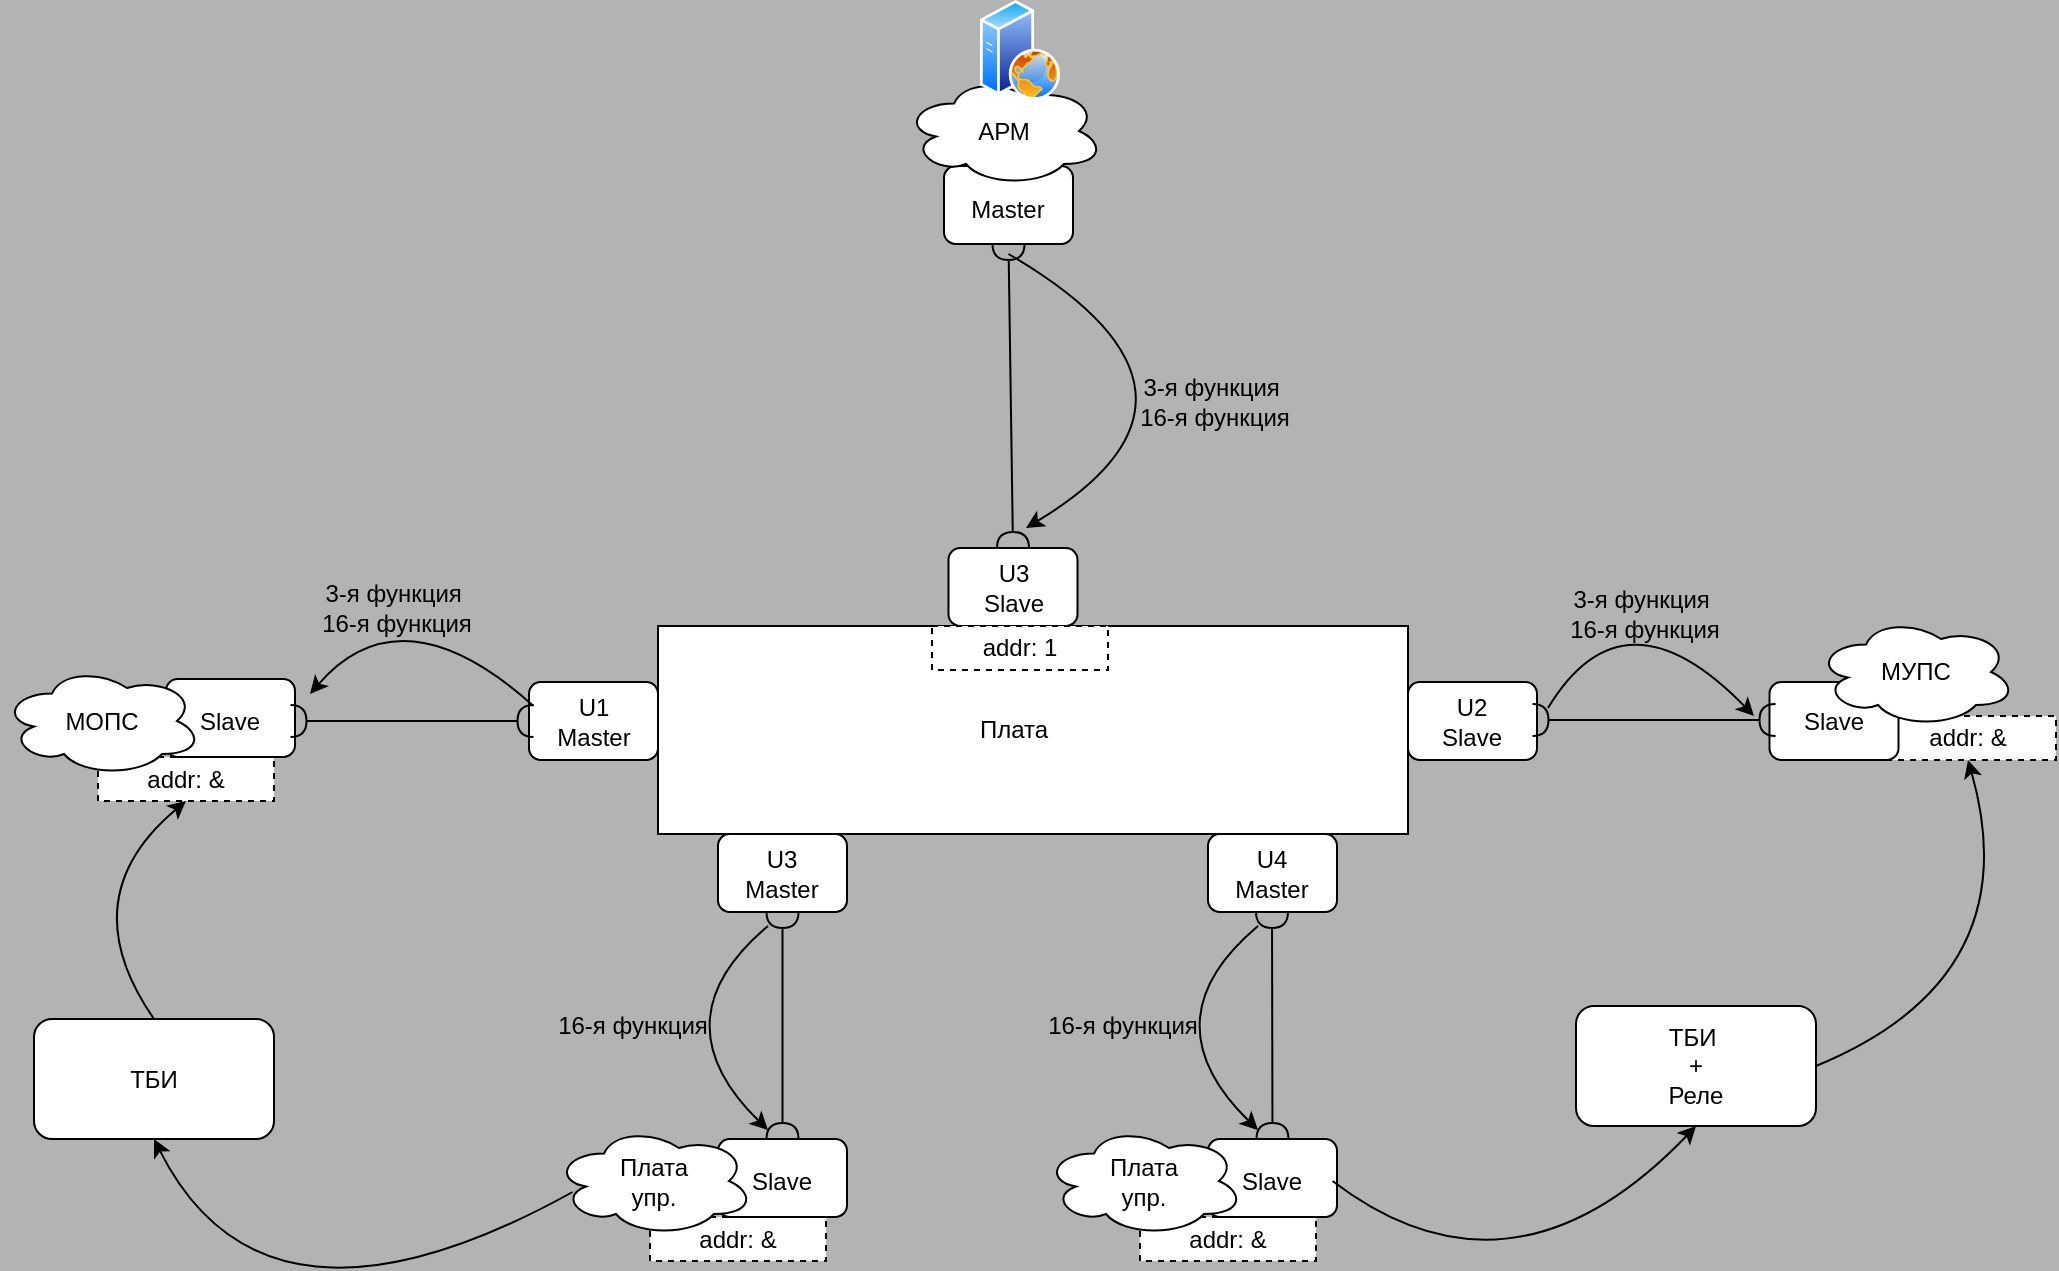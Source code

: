 <mxfile version="24.4.0" type="device">
  <diagram name="Page-1" id="5d7acffa-a066-3a61-03fe-96351882024d">
    <mxGraphModel dx="2504" dy="767" grid="0" gridSize="10" guides="1" tooltips="1" connect="1" arrows="1" fold="1" page="0" pageScale="1" pageWidth="1100" pageHeight="850" background="#B3B3B3" math="0" shadow="0">
      <root>
        <mxCell id="0" />
        <mxCell id="1" parent="0" />
        <mxCell id="RqJKez_DWz7oM9gKlU9L-29" value="addr: &amp;amp;" style="fontStyle=0;dashed=1;html=1;whiteSpace=wrap;" vertex="1" parent="1">
          <mxGeometry x="-1034" y="455.5" width="88" height="22" as="geometry" />
        </mxCell>
        <mxCell id="RqJKez_DWz7oM9gKlU9L-26" value="" style="rounded=1;whiteSpace=wrap;html=1;" vertex="1" parent="1">
          <mxGeometry x="-1000" y="416.5" width="64.5" height="39" as="geometry" />
        </mxCell>
        <mxCell id="RqJKez_DWz7oM9gKlU9L-27" value="Slave" style="text;html=1;align=center;verticalAlign=middle;whiteSpace=wrap;rounded=0;" vertex="1" parent="1">
          <mxGeometry x="-997.75" y="422.5" width="60" height="30" as="geometry" />
        </mxCell>
        <mxCell id="RqJKez_DWz7oM9gKlU9L-14" value="" style="rounded=0;whiteSpace=wrap;html=1;" vertex="1" parent="1">
          <mxGeometry x="-754" y="390" width="375" height="104" as="geometry" />
        </mxCell>
        <mxCell id="RqJKez_DWz7oM9gKlU9L-10" value="" style="rounded=1;whiteSpace=wrap;html=1;" vertex="1" parent="1">
          <mxGeometry x="-611" y="160" width="64.5" height="39" as="geometry" />
        </mxCell>
        <mxCell id="RqJKez_DWz7oM9gKlU9L-2" value="АРМ" style="ellipse;shape=cloud;whiteSpace=wrap;html=1;align=center;" vertex="1" parent="1">
          <mxGeometry x="-631" y="115" width="100" height="55" as="geometry" />
        </mxCell>
        <mxCell id="RqJKez_DWz7oM9gKlU9L-3" value="" style="image;aspect=fixed;perimeter=ellipsePerimeter;html=1;align=center;shadow=0;dashed=0;spacingTop=3;image=img/lib/active_directory/web_server.svg;" vertex="1" parent="1">
          <mxGeometry x="-593" y="77" width="40" height="50" as="geometry" />
        </mxCell>
        <mxCell id="RqJKez_DWz7oM9gKlU9L-4" value="Плата" style="text;html=1;align=center;verticalAlign=middle;whiteSpace=wrap;rounded=0;" vertex="1" parent="1">
          <mxGeometry x="-606.5" y="427" width="60" height="30" as="geometry" />
        </mxCell>
        <mxCell id="RqJKez_DWz7oM9gKlU9L-5" value="" style="rounded=1;whiteSpace=wrap;html=1;" vertex="1" parent="1">
          <mxGeometry x="-608.75" y="351" width="64.5" height="39" as="geometry" />
        </mxCell>
        <mxCell id="RqJKez_DWz7oM9gKlU9L-6" value="U3&lt;div&gt;Slave&lt;/div&gt;" style="text;html=1;align=center;verticalAlign=middle;whiteSpace=wrap;rounded=0;" vertex="1" parent="1">
          <mxGeometry x="-606.5" y="355.5" width="60" height="30" as="geometry" />
        </mxCell>
        <mxCell id="RqJKez_DWz7oM9gKlU9L-7" value="" style="endArrow=halfCircle;html=1;rounded=0;entryX=0.5;entryY=0;entryDx=0;entryDy=0;strokeColor=#000000;exitX=0.5;exitY=1;exitDx=0;exitDy=0;startArrow=halfCircle;startFill=0;endFill=0;" edge="1" parent="1" source="RqJKez_DWz7oM9gKlU9L-10" target="RqJKez_DWz7oM9gKlU9L-5">
          <mxGeometry width="50" height="50" relative="1" as="geometry">
            <mxPoint x="-577" y="198" as="sourcePoint" />
            <mxPoint x="-602" y="336" as="targetPoint" />
          </mxGeometry>
        </mxCell>
        <mxCell id="RqJKez_DWz7oM9gKlU9L-8" value="Master&lt;div&gt;&lt;br&gt;&lt;/div&gt;" style="text;html=1;align=center;verticalAlign=middle;whiteSpace=wrap;rounded=0;" vertex="1" parent="1">
          <mxGeometry x="-608.75" y="174" width="60" height="30" as="geometry" />
        </mxCell>
        <mxCell id="RqJKez_DWz7oM9gKlU9L-11" value="3-я функция&amp;nbsp;&lt;div&gt;16-я функция&lt;/div&gt;" style="text;html=1;align=center;verticalAlign=middle;whiteSpace=wrap;rounded=0;fontColor=#000000;" vertex="1" parent="1">
          <mxGeometry x="-523" y="263" width="95" height="30" as="geometry" />
        </mxCell>
        <mxCell id="RqJKez_DWz7oM9gKlU9L-13" value="addr: 1" style="fontStyle=0;dashed=1;html=1;whiteSpace=wrap;" vertex="1" parent="1">
          <mxGeometry x="-617" y="390" width="88" height="22" as="geometry" />
        </mxCell>
        <mxCell id="RqJKez_DWz7oM9gKlU9L-17" value="" style="rounded=1;whiteSpace=wrap;html=1;" vertex="1" parent="1">
          <mxGeometry x="-818.5" y="418" width="64.5" height="39" as="geometry" />
        </mxCell>
        <mxCell id="RqJKez_DWz7oM9gKlU9L-18" value="U1&lt;div&gt;Master&lt;/div&gt;" style="text;html=1;align=center;verticalAlign=middle;whiteSpace=wrap;rounded=0;" vertex="1" parent="1">
          <mxGeometry x="-816.25" y="422.5" width="60" height="30" as="geometry" />
        </mxCell>
        <mxCell id="RqJKez_DWz7oM9gKlU9L-19" value="" style="rounded=1;whiteSpace=wrap;html=1;" vertex="1" parent="1">
          <mxGeometry x="-379" y="418" width="64.5" height="39" as="geometry" />
        </mxCell>
        <mxCell id="RqJKez_DWz7oM9gKlU9L-20" value="U2&lt;div&gt;Slave&lt;/div&gt;" style="text;html=1;align=center;verticalAlign=middle;whiteSpace=wrap;rounded=0;" vertex="1" parent="1">
          <mxGeometry x="-376.75" y="422.5" width="60" height="30" as="geometry" />
        </mxCell>
        <mxCell id="RqJKez_DWz7oM9gKlU9L-21" value="" style="rounded=1;whiteSpace=wrap;html=1;" vertex="1" parent="1">
          <mxGeometry x="-724" y="494" width="64.5" height="39" as="geometry" />
        </mxCell>
        <mxCell id="RqJKez_DWz7oM9gKlU9L-22" value="U3&lt;div&gt;Master&lt;/div&gt;" style="text;html=1;align=center;verticalAlign=middle;whiteSpace=wrap;rounded=0;" vertex="1" parent="1">
          <mxGeometry x="-721.75" y="499" width="60" height="29.5" as="geometry" />
        </mxCell>
        <mxCell id="RqJKez_DWz7oM9gKlU9L-23" value="" style="rounded=1;whiteSpace=wrap;html=1;" vertex="1" parent="1">
          <mxGeometry x="-479" y="494" width="64.5" height="39" as="geometry" />
        </mxCell>
        <mxCell id="RqJKez_DWz7oM9gKlU9L-24" value="U4&lt;div&gt;Master&lt;/div&gt;" style="text;html=1;align=center;verticalAlign=middle;whiteSpace=wrap;rounded=0;" vertex="1" parent="1">
          <mxGeometry x="-476.75" y="498.5" width="60" height="30" as="geometry" />
        </mxCell>
        <mxCell id="RqJKez_DWz7oM9gKlU9L-25" value="МОПС" style="ellipse;shape=cloud;whiteSpace=wrap;html=1;align=center;" vertex="1" parent="1">
          <mxGeometry x="-1082" y="410" width="100" height="55" as="geometry" />
        </mxCell>
        <mxCell id="RqJKez_DWz7oM9gKlU9L-28" value="" style="endArrow=halfCircle;html=1;rounded=0;entryX=0;entryY=0.5;entryDx=0;entryDy=0;strokeColor=#000000;exitX=1;exitY=0.5;exitDx=0;exitDy=0;startArrow=halfCircle;startFill=0;endFill=0;" edge="1" parent="1" source="RqJKez_DWz7oM9gKlU9L-27" target="RqJKez_DWz7oM9gKlU9L-18">
          <mxGeometry width="50" height="50" relative="1" as="geometry">
            <mxPoint x="-862" y="221" as="sourcePoint" />
            <mxPoint x="-859" y="373" as="targetPoint" />
          </mxGeometry>
        </mxCell>
        <mxCell id="RqJKez_DWz7oM9gKlU9L-32" value="3-я функция&amp;nbsp;&lt;div&gt;16-я функция&lt;/div&gt;" style="text;html=1;align=center;verticalAlign=middle;whiteSpace=wrap;rounded=0;fontColor=#000000;" vertex="1" parent="1">
          <mxGeometry x="-932" y="366" width="95" height="30" as="geometry" />
        </mxCell>
        <mxCell id="RqJKez_DWz7oM9gKlU9L-35" value="" style="curved=1;endArrow=classic;html=1;rounded=0;exitX=0;exitY=0.25;exitDx=0;exitDy=0;strokeColor=#000000;" edge="1" parent="1" source="RqJKez_DWz7oM9gKlU9L-18">
          <mxGeometry width="50" height="50" relative="1" as="geometry">
            <mxPoint x="-946" y="324" as="sourcePoint" />
            <mxPoint x="-928" y="424" as="targetPoint" />
            <Array as="points">
              <mxPoint x="-882" y="371" />
            </Array>
          </mxGeometry>
        </mxCell>
        <mxCell id="RqJKez_DWz7oM9gKlU9L-39" value="" style="curved=1;endArrow=classic;html=1;rounded=0;exitX=0.5;exitY=1;exitDx=0;exitDy=0;strokeColor=#000000;" edge="1" parent="1" source="RqJKez_DWz7oM9gKlU9L-8">
          <mxGeometry width="50" height="50" relative="1" as="geometry">
            <mxPoint x="-393" y="333" as="sourcePoint" />
            <mxPoint x="-570" y="341" as="targetPoint" />
            <Array as="points">
              <mxPoint x="-459" y="274" />
            </Array>
          </mxGeometry>
        </mxCell>
        <mxCell id="RqJKez_DWz7oM9gKlU9L-40" value="addr: &amp;amp;" style="fontStyle=0;dashed=1;html=1;whiteSpace=wrap;" vertex="1" parent="1">
          <mxGeometry x="-143" y="435" width="88" height="22" as="geometry" />
        </mxCell>
        <mxCell id="RqJKez_DWz7oM9gKlU9L-41" value="" style="rounded=1;whiteSpace=wrap;html=1;" vertex="1" parent="1">
          <mxGeometry x="-198.25" y="418" width="64.5" height="39" as="geometry" />
        </mxCell>
        <mxCell id="RqJKez_DWz7oM9gKlU9L-42" value="Slave" style="text;html=1;align=center;verticalAlign=middle;whiteSpace=wrap;rounded=0;" vertex="1" parent="1">
          <mxGeometry x="-196" y="422.5" width="60" height="30" as="geometry" />
        </mxCell>
        <mxCell id="RqJKez_DWz7oM9gKlU9L-45" value="МУПС" style="ellipse;shape=cloud;whiteSpace=wrap;html=1;align=center;" vertex="1" parent="1">
          <mxGeometry x="-175" y="385.5" width="100" height="55" as="geometry" />
        </mxCell>
        <mxCell id="RqJKez_DWz7oM9gKlU9L-46" value="" style="endArrow=halfCircle;html=1;rounded=0;entryX=0;entryY=0.5;entryDx=0;entryDy=0;strokeColor=#000000;exitX=1;exitY=0.5;exitDx=0;exitDy=0;startArrow=halfCircle;startFill=0;endFill=0;" edge="1" parent="1">
          <mxGeometry width="50" height="50" relative="1" as="geometry">
            <mxPoint x="-316.75" y="437.05" as="sourcePoint" />
            <mxPoint x="-195.25" y="437.05" as="targetPoint" />
          </mxGeometry>
        </mxCell>
        <mxCell id="RqJKez_DWz7oM9gKlU9L-47" value="3-я функция&amp;nbsp;&lt;div&gt;16-я функция&lt;/div&gt;" style="text;html=1;align=center;verticalAlign=middle;whiteSpace=wrap;rounded=0;fontColor=#000000;" vertex="1" parent="1">
          <mxGeometry x="-308" y="369" width="95" height="30" as="geometry" />
        </mxCell>
        <mxCell id="RqJKez_DWz7oM9gKlU9L-48" value="" style="curved=1;endArrow=classic;html=1;rounded=0;strokeColor=#000000;" edge="1" parent="1">
          <mxGeometry width="50" height="50" relative="1" as="geometry">
            <mxPoint x="-309" y="431" as="sourcePoint" />
            <mxPoint x="-206" y="435" as="targetPoint" />
            <Array as="points">
              <mxPoint x="-271" y="368" />
            </Array>
          </mxGeometry>
        </mxCell>
        <mxCell id="RqJKez_DWz7oM9gKlU9L-49" value="addr: &amp;amp;" style="fontStyle=0;dashed=1;html=1;whiteSpace=wrap;" vertex="1" parent="1">
          <mxGeometry x="-758" y="685.5" width="88" height="22" as="geometry" />
        </mxCell>
        <mxCell id="RqJKez_DWz7oM9gKlU9L-50" value="" style="rounded=1;whiteSpace=wrap;html=1;" vertex="1" parent="1">
          <mxGeometry x="-724" y="646.5" width="64.5" height="39" as="geometry" />
        </mxCell>
        <mxCell id="RqJKez_DWz7oM9gKlU9L-51" value="Slave" style="text;html=1;align=center;verticalAlign=middle;whiteSpace=wrap;rounded=0;" vertex="1" parent="1">
          <mxGeometry x="-721.75" y="652.5" width="60" height="30" as="geometry" />
        </mxCell>
        <mxCell id="RqJKez_DWz7oM9gKlU9L-52" value="Плата&lt;div&gt;упр.&lt;/div&gt;" style="ellipse;shape=cloud;whiteSpace=wrap;html=1;align=center;" vertex="1" parent="1">
          <mxGeometry x="-806" y="640" width="100" height="55" as="geometry" />
        </mxCell>
        <mxCell id="RqJKez_DWz7oM9gKlU9L-53" value="" style="endArrow=halfCircle;html=1;rounded=0;entryX=0.5;entryY=0;entryDx=0;entryDy=0;strokeColor=#000000;exitX=0.5;exitY=1;exitDx=0;exitDy=0;startArrow=halfCircle;startFill=0;endFill=0;" edge="1" parent="1" source="RqJKez_DWz7oM9gKlU9L-21" target="RqJKez_DWz7oM9gKlU9L-50">
          <mxGeometry width="50" height="50" relative="1" as="geometry">
            <mxPoint x="-905" y="592" as="sourcePoint" />
            <mxPoint x="-783" y="592" as="targetPoint" />
          </mxGeometry>
        </mxCell>
        <mxCell id="RqJKez_DWz7oM9gKlU9L-54" value="&lt;div&gt;16-я функция&lt;/div&gt;" style="text;html=1;align=center;verticalAlign=middle;whiteSpace=wrap;rounded=0;fontColor=#000000;" vertex="1" parent="1">
          <mxGeometry x="-814" y="575" width="95" height="30" as="geometry" />
        </mxCell>
        <mxCell id="RqJKez_DWz7oM9gKlU9L-55" value="" style="curved=1;endArrow=classic;html=1;rounded=0;strokeColor=#000000;" edge="1" parent="1">
          <mxGeometry width="50" height="50" relative="1" as="geometry">
            <mxPoint x="-699" y="540" as="sourcePoint" />
            <mxPoint x="-699" y="642" as="targetPoint" />
            <Array as="points">
              <mxPoint x="-755" y="587" />
            </Array>
          </mxGeometry>
        </mxCell>
        <mxCell id="RqJKez_DWz7oM9gKlU9L-56" value="addr: &amp;amp;" style="fontStyle=0;dashed=1;html=1;whiteSpace=wrap;" vertex="1" parent="1">
          <mxGeometry x="-513" y="685.5" width="88" height="22" as="geometry" />
        </mxCell>
        <mxCell id="RqJKez_DWz7oM9gKlU9L-57" value="" style="rounded=1;whiteSpace=wrap;html=1;" vertex="1" parent="1">
          <mxGeometry x="-479" y="646.5" width="64.5" height="39" as="geometry" />
        </mxCell>
        <mxCell id="RqJKez_DWz7oM9gKlU9L-58" value="Slave" style="text;html=1;align=center;verticalAlign=middle;whiteSpace=wrap;rounded=0;" vertex="1" parent="1">
          <mxGeometry x="-476.75" y="652.5" width="60" height="30" as="geometry" />
        </mxCell>
        <mxCell id="RqJKez_DWz7oM9gKlU9L-59" value="Плата&lt;div&gt;упр.&lt;/div&gt;" style="ellipse;shape=cloud;whiteSpace=wrap;html=1;align=center;" vertex="1" parent="1">
          <mxGeometry x="-561" y="640" width="100" height="55" as="geometry" />
        </mxCell>
        <mxCell id="RqJKez_DWz7oM9gKlU9L-60" value="" style="endArrow=halfCircle;html=1;rounded=0;entryX=0.5;entryY=0;entryDx=0;entryDy=0;strokeColor=#000000;exitX=0.5;exitY=1;exitDx=0;exitDy=0;startArrow=halfCircle;startFill=0;endFill=0;" edge="1" parent="1" target="RqJKez_DWz7oM9gKlU9L-57">
          <mxGeometry width="50" height="50" relative="1" as="geometry">
            <mxPoint x="-447" y="533" as="sourcePoint" />
            <mxPoint x="-538" y="592" as="targetPoint" />
          </mxGeometry>
        </mxCell>
        <mxCell id="RqJKez_DWz7oM9gKlU9L-61" value="&lt;div&gt;16-я функция&lt;/div&gt;" style="text;html=1;align=center;verticalAlign=middle;whiteSpace=wrap;rounded=0;fontColor=#000000;" vertex="1" parent="1">
          <mxGeometry x="-569" y="575" width="95" height="30" as="geometry" />
        </mxCell>
        <mxCell id="RqJKez_DWz7oM9gKlU9L-62" value="" style="curved=1;endArrow=classic;html=1;rounded=0;strokeColor=#000000;" edge="1" parent="1">
          <mxGeometry width="50" height="50" relative="1" as="geometry">
            <mxPoint x="-454" y="540" as="sourcePoint" />
            <mxPoint x="-454" y="642" as="targetPoint" />
            <Array as="points">
              <mxPoint x="-510" y="587" />
            </Array>
          </mxGeometry>
        </mxCell>
        <mxCell id="RqJKez_DWz7oM9gKlU9L-63" value="ТБИ" style="rounded=1;whiteSpace=wrap;html=1;" vertex="1" parent="1">
          <mxGeometry x="-1066" y="586.5" width="120" height="60" as="geometry" />
        </mxCell>
        <mxCell id="RqJKez_DWz7oM9gKlU9L-64" value="" style="curved=1;endArrow=classic;html=1;rounded=0;strokeColor=#000000;exitX=0.093;exitY=0.6;exitDx=0;exitDy=0;exitPerimeter=0;entryX=0.5;entryY=1;entryDx=0;entryDy=0;" edge="1" parent="1" source="RqJKez_DWz7oM9gKlU9L-52" target="RqJKez_DWz7oM9gKlU9L-63">
          <mxGeometry width="50" height="50" relative="1" as="geometry">
            <mxPoint x="-894" y="711" as="sourcePoint" />
            <mxPoint x="-894" y="813" as="targetPoint" />
            <Array as="points">
              <mxPoint x="-950" y="758" />
            </Array>
          </mxGeometry>
        </mxCell>
        <mxCell id="RqJKez_DWz7oM9gKlU9L-65" value="" style="curved=1;endArrow=classic;html=1;rounded=0;strokeColor=#000000;exitX=0.5;exitY=0;exitDx=0;exitDy=0;entryX=0.5;entryY=1;entryDx=0;entryDy=0;" edge="1" parent="1" source="RqJKez_DWz7oM9gKlU9L-63" target="RqJKez_DWz7oM9gKlU9L-29">
          <mxGeometry width="50" height="50" relative="1" as="geometry">
            <mxPoint x="-1061" y="561.5" as="sourcePoint" />
            <mxPoint x="-1270" y="535.5" as="targetPoint" />
            <Array as="points">
              <mxPoint x="-1048" y="526" />
            </Array>
          </mxGeometry>
        </mxCell>
        <mxCell id="RqJKez_DWz7oM9gKlU9L-66" value="ТБИ&amp;nbsp;&lt;div&gt;+&lt;/div&gt;&lt;div&gt;Реле&lt;/div&gt;" style="rounded=1;whiteSpace=wrap;html=1;" vertex="1" parent="1">
          <mxGeometry x="-295" y="580" width="120" height="60" as="geometry" />
        </mxCell>
        <mxCell id="RqJKez_DWz7oM9gKlU9L-68" value="" style="curved=1;endArrow=classic;html=1;rounded=0;strokeColor=#000000;exitX=1;exitY=0.5;exitDx=0;exitDy=0;entryX=0.5;entryY=1;entryDx=0;entryDy=0;" edge="1" parent="1" source="RqJKez_DWz7oM9gKlU9L-58" target="RqJKez_DWz7oM9gKlU9L-66">
          <mxGeometry width="50" height="50" relative="1" as="geometry">
            <mxPoint x="-196" y="808" as="sourcePoint" />
            <mxPoint x="-405" y="782" as="targetPoint" />
            <Array as="points">
              <mxPoint x="-327" y="736" />
            </Array>
          </mxGeometry>
        </mxCell>
        <mxCell id="RqJKez_DWz7oM9gKlU9L-69" value="" style="curved=1;endArrow=classic;html=1;rounded=0;strokeColor=#000000;exitX=1;exitY=0.5;exitDx=0;exitDy=0;entryX=0.5;entryY=1;entryDx=0;entryDy=0;" edge="1" parent="1" source="RqJKez_DWz7oM9gKlU9L-66" target="RqJKez_DWz7oM9gKlU9L-40">
          <mxGeometry width="50" height="50" relative="1" as="geometry">
            <mxPoint x="-164" y="608" as="sourcePoint" />
            <mxPoint x="18" y="580" as="targetPoint" />
            <Array as="points">
              <mxPoint x="-68" y="566" />
            </Array>
          </mxGeometry>
        </mxCell>
      </root>
    </mxGraphModel>
  </diagram>
</mxfile>
